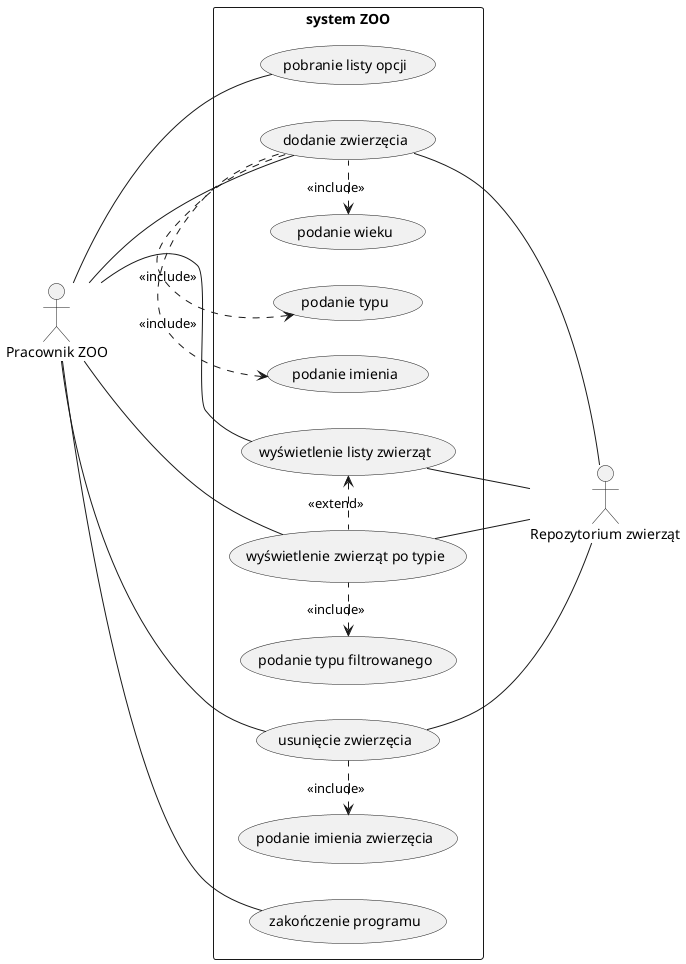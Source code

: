 @startuml
left to right direction
:Pracownik ZOO:
:Repozytorium zwierząt:
rectangle "system ZOO" {
    :Pracownik ZOO: - (pobranie listy opcji)
    :Pracownik ZOO: - (dodanie zwierzęcia)
    (dodanie zwierzęcia) -- :Repozytorium zwierząt:
    (podanie typu) <. (dodanie zwierzęcia) : <<include>>
    (podanie imienia) <. (dodanie zwierzęcia) : <<include>>
    (podanie wieku) <. (dodanie zwierzęcia)  : <<include>>
    :Pracownik ZOO: - (wyświetlenie listy zwierząt)
    (wyświetlenie listy zwierząt) -- :Repozytorium zwierząt:
    :Pracownik ZOO: - (wyświetlenie zwierząt po typie)
    (wyświetlenie zwierząt po typie) -- :Repozytorium zwierząt:
    (podanie typu filtrowanego) <. (wyświetlenie zwierząt po typie) : <<include>>
    :Pracownik ZOO: -- (usunięcie zwierzęcia)
    (usunięcie zwierzęcia) -- :Repozytorium zwierząt:
    (podanie imienia zwierzęcia) <. (usunięcie zwierzęcia) : <<include>>
    (wyświetlenie listy zwierząt) <. (wyświetlenie zwierząt po typie)  : <<extend>>
    :Pracownik ZOO: -- (zakończenie programu)
}
@enduml